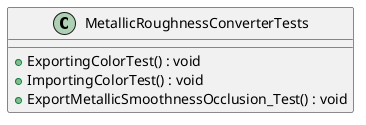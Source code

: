 @startuml
class MetallicRoughnessConverterTests {
    + ExportingColorTest() : void
    + ImportingColorTest() : void
    + ExportMetallicSmoothnessOcclusion_Test() : void
}
@enduml
